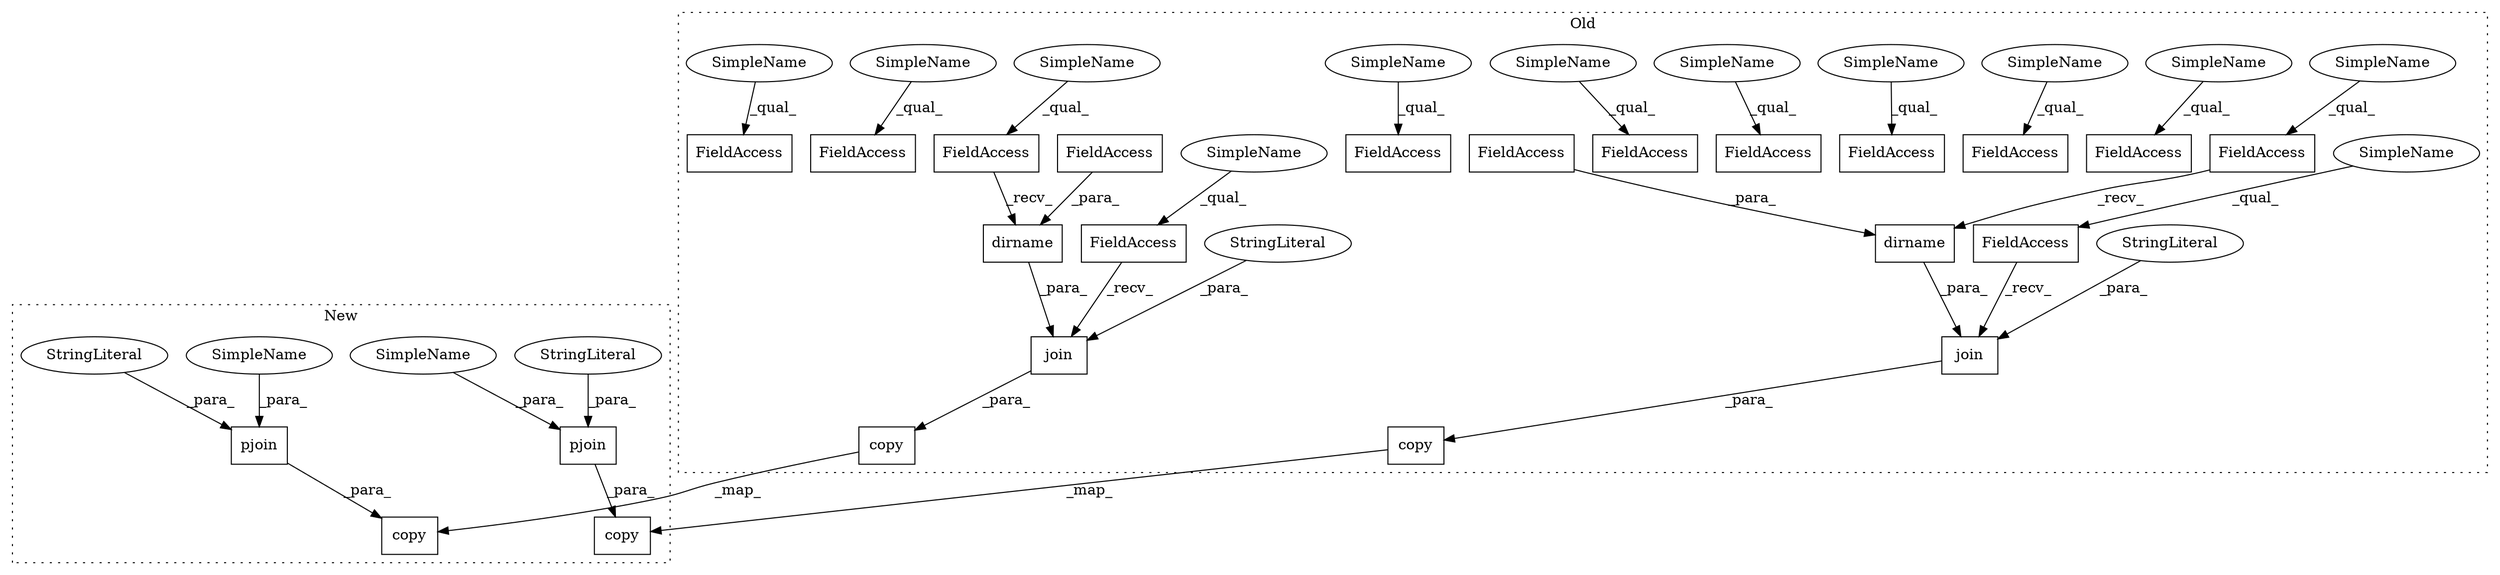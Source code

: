 digraph G {
subgraph cluster0 {
1 [label="join" a="32" s="8045,8098" l="5,1" shape="box"];
3 [label="StringLiteral" a="45" s="8076" l="22" shape="ellipse"];
4 [label="FieldAccess" a="22" s="8037" l="7" shape="box"];
5 [label="FieldAccess" a="22" s="8050" l="7" shape="box"];
6 [label="dirname" a="32" s="8058,8074" l="8,1" shape="box"];
7 [label="FieldAccess" a="22" s="8066" l="8" shape="box"];
9 [label="FieldAccess" a="22" s="7855" l="7" shape="box"];
10 [label="FieldAccess" a="22" s="8363" l="7" shape="box"];
11 [label="FieldAccess" a="22" s="7801" l="7" shape="box"];
12 [label="FieldAccess" a="22" s="8215" l="7" shape="box"];
13 [label="FieldAccess" a="22" s="8543" l="7" shape="box"];
14 [label="FieldAccess" a="22" s="7939" l="7" shape="box"];
15 [label="FieldAccess" a="22" s="8912" l="7" shape="box"];
16 [label="FieldAccess" a="22" s="7788" l="7" shape="box"];
17 [label="join" a="32" s="7796,7853" l="5,1" shape="box"];
20 [label="copy" a="32" s="8032,8162" l="5,1" shape="box"];
22 [label="StringLiteral" a="45" s="7827" l="26" shape="ellipse"];
23 [label="dirname" a="32" s="7809,7825" l="8,1" shape="box"];
24 [label="FieldAccess" a="22" s="7817" l="8" shape="box"];
25 [label="FieldAccess" a="22" s="8100" l="7" shape="box"];
26 [label="FieldAccess" a="22" s="8612" l="7" shape="box"];
27 [label="copy" a="32" s="7783,7907" l="5,1" shape="box"];
29 [label="SimpleName" a="42" s="8912" l="2" shape="ellipse"];
30 [label="SimpleName" a="42" s="8543" l="2" shape="ellipse"];
31 [label="SimpleName" a="42" s="7855" l="2" shape="ellipse"];
32 [label="SimpleName" a="42" s="8612" l="2" shape="ellipse"];
33 [label="SimpleName" a="42" s="8363" l="2" shape="ellipse"];
34 [label="SimpleName" a="42" s="7788" l="2" shape="ellipse"];
35 [label="SimpleName" a="42" s="8215" l="2" shape="ellipse"];
36 [label="SimpleName" a="42" s="7801" l="2" shape="ellipse"];
37 [label="SimpleName" a="42" s="8050" l="2" shape="ellipse"];
38 [label="SimpleName" a="42" s="8037" l="2" shape="ellipse"];
39 [label="SimpleName" a="42" s="7939" l="2" shape="ellipse"];
40 [label="SimpleName" a="42" s="8100" l="2" shape="ellipse"];
label = "Old";
style="dotted";
}
subgraph cluster1 {
2 [label="pjoin" a="32" s="7279,7316" l="6,1" shape="box"];
8 [label="StringLiteral" a="45" s="7295" l="21" shape="ellipse"];
18 [label="pjoin" a="32" s="7465,7498" l="6,1" shape="box"];
19 [label="StringLiteral" a="45" s="7481" l="17" shape="ellipse"];
21 [label="copy" a="32" s="7460,7555" l="5,1" shape="box"];
28 [label="copy" a="32" s="7274,7363" l="5,1" shape="box"];
41 [label="SimpleName" a="42" s="7285" l="9" shape="ellipse"];
42 [label="SimpleName" a="42" s="7471" l="9" shape="ellipse"];
label = "New";
style="dotted";
}
1 -> 20 [label="_para_"];
2 -> 28 [label="_para_"];
3 -> 1 [label="_para_"];
4 -> 1 [label="_recv_"];
5 -> 6 [label="_recv_"];
6 -> 1 [label="_para_"];
7 -> 6 [label="_para_"];
8 -> 2 [label="_para_"];
11 -> 23 [label="_recv_"];
16 -> 17 [label="_recv_"];
17 -> 27 [label="_para_"];
18 -> 21 [label="_para_"];
19 -> 18 [label="_para_"];
20 -> 21 [label="_map_"];
22 -> 17 [label="_para_"];
23 -> 17 [label="_para_"];
24 -> 23 [label="_para_"];
27 -> 28 [label="_map_"];
29 -> 15 [label="_qual_"];
30 -> 13 [label="_qual_"];
31 -> 9 [label="_qual_"];
32 -> 26 [label="_qual_"];
33 -> 10 [label="_qual_"];
34 -> 16 [label="_qual_"];
35 -> 12 [label="_qual_"];
36 -> 11 [label="_qual_"];
37 -> 5 [label="_qual_"];
38 -> 4 [label="_qual_"];
39 -> 14 [label="_qual_"];
40 -> 25 [label="_qual_"];
41 -> 2 [label="_para_"];
42 -> 18 [label="_para_"];
}